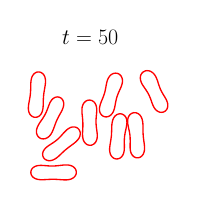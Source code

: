 \begin{tikzpicture}[scale=0.32]

\begin{axis}[
  xmin = 0,
  xmax = 3.14,
  ymin = 0,
  ymax = 3.14,
  axis equal = true,
  hide axis,
  title = {\Huge$t=50$}
  ]

\addplot [mark=none,red,line width=1.5] table{
3.005e+00 2.628e+00
2.997e+00 2.643e+00
2.987e+00 2.659e+00
2.975e+00 2.675e+00
2.959e+00 2.694e+00
2.94e+00 2.712e+00
2.916e+00 2.73e+00
2.887e+00 2.746e+00
2.852e+00 2.757e+00
2.812e+00 2.76e+00
2.771e+00 2.753e+00
2.731e+00 2.732e+00
2.697e+00 2.7e+00
2.675e+00 2.657e+00
2.666e+00 2.608e+00
2.671e+00 2.557e+00
2.686e+00 2.508e+00
2.708e+00 2.462e+00
2.735e+00 2.419e+00
2.763e+00 2.378e+00
2.791e+00 2.338e+00
2.816e+00 2.299e+00
2.839e+00 2.26e+00
2.858e+00 2.222e+00
2.874e+00 2.186e+00
2.888e+00 2.152e+00
2.9e+00 2.12e+00
2.91e+00 2.092e+00
2.918e+00 2.067e+00
2.926e+00 2.045e+00
2.934e+00 2.025e+00
2.941e+00 2.008e+00
2.948e+00 1.992e+00
2.955e+00 1.977e+00
2.964e+00 1.96e+00
2.975e+00 1.942e+00
2.989e+00 1.923e+00
3.006e+00 1.903e+00
3.029e+00 1.883e+00
3.057e+00 1.865e+00
3.091e+00 1.851e+00
3.13e+00 1.847e+00
3.172e+00 1.853e+00
3.212e+00 1.874e+00
3.244e+00 1.908e+00
3.263e+00 1.952e+00
3.269e+00 2.002e+00
3.263e+00 2.052e+00
3.246e+00 2.1e+00
3.224e+00 2.146e+00
3.198e+00 2.19e+00
3.172e+00 2.233e+00
3.147e+00 2.275e+00
3.125e+00 2.316e+00
3.106e+00 2.357e+00
3.09e+00 2.396e+00
3.077e+00 2.433e+00
3.065e+00 2.468e+00
3.055e+00 2.5e+00
3.046e+00 2.529e+00
3.037e+00 2.554e+00
3.029e+00 2.576e+00
3.021e+00 2.595e+00
3.013e+00 2.612e+00
3.005e+00 2.628e+00
};

\addplot [mark=none,red,line width=1.5] table{
2.005e+00 9.564e-01
2.009e+00 9.4e-01
2.016e+00 9.227e-01
2.026e+00 9.041e-01
2.039e+00 8.844e-01
2.057e+00 8.647e-01
2.081e+00 8.466e-01
2.111e+00 8.327e-01
2.147e+00 8.264e-01
2.187e+00 8.308e-01
2.225e+00 8.475e-01
2.26e+00 8.762e-01
2.286e+00 9.148e-01
2.304e+00 9.599e-01
2.314e+00 1.009e+00
2.317e+00 1.059e+00
2.318e+00 1.111e+00
2.317e+00 1.162e+00
2.316e+00 1.213e+00
2.318e+00 1.262e+00
2.321e+00 1.311e+00
2.328e+00 1.357e+00
2.335e+00 1.402e+00
2.344e+00 1.443e+00
2.352e+00 1.482e+00
2.36e+00 1.518e+00
2.366e+00 1.551e+00
2.371e+00 1.581e+00
2.373e+00 1.607e+00
2.374e+00 1.631e+00
2.373e+00 1.652e+00
2.371e+00 1.671e+00
2.368e+00 1.687e+00
2.364e+00 1.704e+00
2.358e+00 1.721e+00
2.349e+00 1.74e+00
2.336e+00 1.76e+00
2.317e+00 1.78e+00
2.293e+00 1.797e+00
2.262e+00 1.811e+00
2.226e+00 1.816e+00
2.187e+00 1.811e+00
2.148e+00 1.794e+00
2.113e+00 1.766e+00
2.085e+00 1.728e+00
2.065e+00 1.684e+00
2.053e+00 1.636e+00
2.045e+00 1.586e+00
2.042e+00 1.535e+00
2.041e+00 1.484e+00
2.039e+00 1.433e+00
2.037e+00 1.383e+00
2.034e+00 1.334e+00
2.028e+00 1.288e+00
2.022e+00 1.243e+00
2.015e+00 1.202e+00
2.009e+00 1.162e+00
2.003e+00 1.126e+00
1.999e+00 1.093e+00
1.996e+00 1.063e+00
1.995e+00 1.036e+00
1.996e+00 1.012e+00
1.998e+00 9.915e-01
2.001e+00 9.732e-01
2.005e+00 9.564e-01
};

\addplot [mark=none,red,line width=1.5] table{
2.406e+00 1.525e+00
2.409e+00 1.508e+00
2.413e+00 1.49e+00
2.418e+00 1.47e+00
2.423e+00 1.447e+00
2.428e+00 1.42e+00
2.433e+00 1.391e+00
2.438e+00 1.358e+00
2.442e+00 1.321e+00
2.444e+00 1.282e+00
2.445e+00 1.239e+00
2.445e+00 1.194e+00
2.444e+00 1.147e+00
2.443e+00 1.099e+00
2.445e+00 1.049e+00
2.452e+00 9.986e-01
2.467e+00 9.498e-01
2.494e+00 9.06e-01
2.531e+00 8.72e-01
2.577e+00 8.532e-01
2.625e+00 8.521e-01
2.669e+00 8.677e-01
2.704e+00 8.952e-01
2.729e+00 9.293e-01
2.745e+00 9.656e-01
2.754e+00 1.001e+00
2.759e+00 1.034e+00
2.76e+00 1.065e+00
2.759e+00 1.091e+00
2.757e+00 1.115e+00
2.755e+00 1.136e+00
2.753e+00 1.154e+00
2.751e+00 1.171e+00
2.749e+00 1.188e+00
2.746e+00 1.207e+00
2.743e+00 1.227e+00
2.74e+00 1.251e+00
2.737e+00 1.277e+00
2.733e+00 1.307e+00
2.73e+00 1.341e+00
2.728e+00 1.377e+00
2.726e+00 1.417e+00
2.725e+00 1.459e+00
2.725e+00 1.504e+00
2.725e+00 1.551e+00
2.723e+00 1.6e+00
2.717e+00 1.649e+00
2.706e+00 1.699e+00
2.687e+00 1.746e+00
2.658e+00 1.788e+00
2.619e+00 1.82e+00
2.572e+00 1.838e+00
2.524e+00 1.84e+00
2.48e+00 1.826e+00
2.443e+00 1.8e+00
2.417e+00 1.766e+00
2.401e+00 1.73e+00
2.392e+00 1.694e+00
2.389e+00 1.661e+00
2.39e+00 1.631e+00
2.392e+00 1.604e+00
2.395e+00 1.581e+00
2.399e+00 1.56e+00
2.402e+00 1.542e+00
2.406e+00 1.525e+00
};

\addplot [mark=none,red,line width=1.5] table{
2.242e+00 2.647e+00
2.231e+00 2.66e+00
2.217e+00 2.672e+00
2.2e+00 2.685e+00
2.179e+00 2.695e+00
2.153e+00 2.703e+00
2.123e+00 2.705e+00
2.09e+00 2.701e+00
2.055e+00 2.688e+00
2.022e+00 2.667e+00
1.993e+00 2.636e+00
1.968e+00 2.599e+00
1.949e+00 2.556e+00
1.935e+00 2.51e+00
1.924e+00 2.461e+00
1.915e+00 2.411e+00
1.906e+00 2.361e+00
1.895e+00 2.311e+00
1.882e+00 2.262e+00
1.866e+00 2.214e+00
1.849e+00 2.169e+00
1.831e+00 2.125e+00
1.814e+00 2.084e+00
1.799e+00 2.044e+00
1.787e+00 2.006e+00
1.778e+00 1.971e+00
1.773e+00 1.938e+00
1.773e+00 1.907e+00
1.775e+00 1.881e+00
1.78e+00 1.858e+00
1.787e+00 1.838e+00
1.796e+00 1.821e+00
1.805e+00 1.807e+00
1.816e+00 1.794e+00
1.829e+00 1.781e+00
1.846e+00 1.768e+00
1.867e+00 1.758e+00
1.892e+00 1.75e+00
1.922e+00 1.747e+00
1.955e+00 1.752e+00
1.99e+00 1.766e+00
2.022e+00 1.788e+00
2.05e+00 1.82e+00
2.074e+00 1.858e+00
2.091e+00 1.901e+00
2.104e+00 1.948e+00
2.114e+00 1.997e+00
2.123e+00 2.047e+00
2.133e+00 2.097e+00
2.144e+00 2.147e+00
2.159e+00 2.196e+00
2.176e+00 2.243e+00
2.194e+00 2.288e+00
2.214e+00 2.331e+00
2.232e+00 2.371e+00
2.249e+00 2.41e+00
2.262e+00 2.448e+00
2.271e+00 2.484e+00
2.276e+00 2.517e+00
2.276e+00 2.547e+00
2.273e+00 2.574e+00
2.267e+00 2.596e+00
2.26e+00 2.616e+00
2.251e+00 2.632e+00
2.242e+00 2.647e+00
};

\addplot [mark=none,red,line width=1.5] table{
1.407e+00 1.484e+00
1.406e+00 1.467e+00
1.405e+00 1.448e+00
1.404e+00 1.427e+00
1.403e+00 1.404e+00
1.403e+00 1.377e+00
1.403e+00 1.347e+00
1.405e+00 1.313e+00
1.411e+00 1.277e+00
1.421e+00 1.239e+00
1.44e+00 1.201e+00
1.468e+00 1.166e+00
1.506e+00 1.139e+00
1.552e+00 1.126e+00
1.602e+00 1.129e+00
1.647e+00 1.151e+00
1.684e+00 1.187e+00
1.708e+00 1.232e+00
1.721e+00 1.281e+00
1.725e+00 1.331e+00
1.723e+00 1.379e+00
1.718e+00 1.426e+00
1.712e+00 1.47e+00
1.706e+00 1.512e+00
1.702e+00 1.552e+00
1.699e+00 1.588e+00
1.698e+00 1.622e+00
1.697e+00 1.652e+00
1.698e+00 1.679e+00
1.699e+00 1.702e+00
1.7e+00 1.723e+00
1.702e+00 1.742e+00
1.703e+00 1.759e+00
1.705e+00 1.776e+00
1.707e+00 1.794e+00
1.709e+00 1.815e+00
1.711e+00 1.839e+00
1.712e+00 1.865e+00
1.713e+00 1.895e+00
1.712e+00 1.929e+00
1.707e+00 1.965e+00
1.697e+00 2.003e+00
1.679e+00 2.042e+00
1.651e+00 2.077e+00
1.612e+00 2.103e+00
1.566e+00 2.116e+00
1.516e+00 2.112e+00
1.471e+00 2.091e+00
1.434e+00 2.055e+00
1.409e+00 2.011e+00
1.394e+00 1.962e+00
1.389e+00 1.913e+00
1.389e+00 1.864e+00
1.392e+00 1.817e+00
1.397e+00 1.773e+00
1.401e+00 1.731e+00
1.405e+00 1.691e+00
1.408e+00 1.655e+00
1.409e+00 1.621e+00
1.41e+00 1.591e+00
1.41e+00 1.564e+00
1.41e+00 1.54e+00
1.409e+00 1.52e+00
1.408e+00 1.501e+00
1.407e+00 1.484e+00
};

\addplot [mark=none,red,line width=1.5] table{
1.162e+00 1.522e+00
1.145e+00 1.517e+00
1.128e+00 1.51e+00
1.109e+00 1.5e+00
1.089e+00 1.488e+00
1.068e+00 1.472e+00
1.045e+00 1.453e+00
1.021e+00 1.429e+00
9.955e-01 1.403e+00
9.69e-01 1.373e+00
9.408e-01 1.341e+00
9.103e-01 1.308e+00
8.77e-01 1.275e+00
8.407e-01 1.243e+00
8.014e-01 1.212e+00
7.598e-01 1.183e+00
7.169e-01 1.155e+00
6.738e-01 1.128e+00
6.323e-01 1.098e+00
5.944e-01 1.066e+00
5.627e-01 1.029e+00
5.401e-01 9.883e-01
5.29e-01 9.449e-01
5.305e-01 9.027e-01
5.433e-01 8.652e-01
5.644e-01 8.352e-01
5.899e-01 8.136e-01
6.167e-01 7.999e-01
6.423e-01 7.923e-01
6.658e-01 7.892e-01
6.867e-01 7.892e-01
7.052e-01 7.911e-01
7.221e-01 7.944e-01
7.386e-01 7.989e-01
7.561e-01 8.052e-01
7.752e-01 8.136e-01
7.96e-01 8.248e-01
8.187e-01 8.392e-01
8.43e-01 8.569e-01
8.689e-01 8.782e-01
8.962e-01 9.027e-01
9.251e-01 9.3e-01
9.557e-01 9.593e-01
9.883e-01 9.9e-01
1.023e+00 1.021e+00
1.061e+00 1.052e+00
1.1e+00 1.083e+00
1.141e+00 1.113e+00
1.182e+00 1.143e+00
1.223e+00 1.174e+00
1.262e+00 1.207e+00
1.296e+00 1.243e+00
1.325e+00 1.283e+00
1.344e+00 1.325e+00
1.353e+00 1.369e+00
1.351e+00 1.411e+00
1.338e+00 1.449e+00
1.318e+00 1.479e+00
1.293e+00 1.502e+00
1.267e+00 1.516e+00
1.241e+00 1.524e+00
1.218e+00 1.528e+00
1.197e+00 1.528e+00
1.179e+00 1.525e+00
1.162e+00 1.522e+00
};

\addplot [mark=none,red,line width=1.5] table{
3.191e-01 2.664e+00
3.099e-01 2.65e+00
3.012e-01 2.634e+00
2.931e-01 2.615e+00
2.857e-01 2.592e+00
2.794e-01 2.566e+00
2.745e-01 2.536e+00
2.712e-01 2.503e+00
2.692e-01 2.466e+00
2.683e-01 2.427e+00
2.677e-01 2.384e+00
2.666e-01 2.34e+00
2.642e-01 2.293e+00
2.6e-01 2.244e+00
2.537e-01 2.195e+00
2.455e-01 2.145e+00
2.361e-01 2.094e+00
2.269e-01 2.044e+00
2.195e-01 1.994e+00
2.16e-01 1.944e+00
2.186e-01 1.895e+00
2.289e-01 1.85e+00
2.479e-01 1.809e+00
2.747e-01 1.777e+00
3.07e-01 1.754e+00
3.414e-01 1.741e+00
3.747e-01 1.738e+00
4.045e-01 1.743e+00
4.295e-01 1.752e+00
4.5e-01 1.764e+00
4.662e-01 1.777e+00
4.792e-01 1.791e+00
4.899e-01 1.804e+00
4.994e-01 1.818e+00
5.082e-01 1.835e+00
5.165e-01 1.854e+00
5.241e-01 1.876e+00
5.305e-01 1.902e+00
5.356e-01 1.932e+00
5.391e-01 1.965e+00
5.412e-01 2.002e+00
5.423e-01 2.042e+00
5.431e-01 2.084e+00
5.444e-01 2.129e+00
5.468e-01 2.176e+00
5.511e-01 2.224e+00
5.572e-01 2.274e+00
5.651e-01 2.324e+00
5.74e-01 2.374e+00
5.825e-01 2.425e+00
5.892e-01 2.475e+00
5.921e-01 2.525e+00
5.891e-01 2.573e+00
5.787e-01 2.619e+00
5.599e-01 2.659e+00
5.334e-01 2.692e+00
5.013e-01 2.716e+00
4.668e-01 2.728e+00
4.335e-01 2.731e+00
4.038e-01 2.727e+00
3.789e-01 2.717e+00
3.586e-01 2.705e+00
3.425e-01 2.692e+00
3.297e-01 2.678e+00
3.191e-01 2.664e+00
};

\addplot [mark=none,red,line width=1.5] table{
4.292e-01 1.556e+00
4.217e-01 1.541e+00
4.143e-01 1.524e+00
4.07e-01 1.505e+00
4.003e-01 1.482e+00
3.952e-01 1.456e+00
3.932e-01 1.425e+00
3.961e-01 1.392e+00
4.064e-01 1.357e+00
4.26e-01 1.323e+00
4.561e-01 1.293e+00
4.958e-01 1.272e+00
5.419e-01 1.265e+00
5.899e-01 1.272e+00
6.351e-01 1.293e+00
6.746e-01 1.324e+00
7.072e-01 1.364e+00
7.335e-01 1.408e+00
7.548e-01 1.454e+00
7.729e-01 1.5e+00
7.894e-01 1.546e+00
8.054e-01 1.59e+00
8.216e-01 1.632e+00
8.382e-01 1.671e+00
8.549e-01 1.707e+00
8.715e-01 1.74e+00
8.872e-01 1.769e+00
9.018e-01 1.796e+00
9.148e-01 1.819e+00
9.263e-01 1.84e+00
9.362e-01 1.858e+00
9.447e-01 1.875e+00
9.523e-01 1.89e+00
9.595e-01 1.906e+00
9.668e-01 1.923e+00
9.741e-01 1.942e+00
9.811e-01 1.965e+00
9.87e-01 1.991e+00
9.904e-01 2.021e+00
9.893e-01 2.054e+00
9.812e-01 2.09e+00
9.637e-01 2.126e+00
9.351e-01 2.157e+00
8.959e-01 2.178e+00
8.497e-01 2.185e+00
8.024e-01 2.175e+00
7.594e-01 2.15e+00
7.239e-01 2.114e+00
6.962e-01 2.071e+00
6.745e-01 2.025e+00
6.564e-01 1.977e+00
6.394e-01 1.93e+00
6.221e-01 1.885e+00
6.034e-01 1.842e+00
5.835e-01 1.802e+00
5.627e-01 1.765e+00
5.417e-01 1.731e+00
5.214e-01 1.7e+00
5.025e-01 1.673e+00
4.855e-01 1.648e+00
4.705e-01 1.626e+00
4.576e-01 1.606e+00
4.466e-01 1.588e+00
4.373e-01 1.572e+00
4.292e-01 1.556e+00
};

\addplot [mark=none,red,line width=1.5] table{
2.783e-01 4.883e-01
2.85e-01 4.726e-01
2.944e-01 4.566e-01
3.073e-01 4.402e-01
3.245e-01 4.239e-01
3.464e-01 4.085e-01
3.733e-01 3.95e-01
4.05e-01 3.842e-01
4.41e-01 3.768e-01
4.805e-01 3.73e-01
5.229e-01 3.722e-01
5.677e-01 3.737e-01
6.146e-01 3.764e-01
6.63e-01 3.793e-01
7.13e-01 3.814e-01
7.637e-01 3.819e-01
8.149e-01 3.807e-01
8.66e-01 3.778e-01
9.167e-01 3.74e-01
9.664e-01 3.704e-01
1.015e+00 3.684e-01
1.062e+00 3.695e-01
1.106e+00 3.75e-01
1.147e+00 3.858e-01
1.183e+00 4.022e-01
1.213e+00 4.233e-01
1.236e+00 4.476e-01
1.252e+00 4.733e-01
1.262e+00 4.983e-01
1.266e+00 5.216e-01
1.266e+00 5.425e-01
1.264e+00 5.609e-01
1.259e+00 5.774e-01
1.253e+00 5.934e-01
1.244e+00 6.096e-01
1.232e+00 6.265e-01
1.215e+00 6.434e-01
1.194e+00 6.595e-01
1.167e+00 6.738e-01
1.136e+00 6.851e-01
1.1e+00 6.926e-01
1.06e+00 6.961e-01
1.018e+00 6.957e-01
9.731e-01 6.923e-01
9.265e-01 6.87e-01
8.783e-01 6.813e-01
8.286e-01 6.762e-01
7.779e-01 6.73e-01
7.268e-01 6.721e-01
6.755e-01 6.738e-01
6.249e-01 6.773e-01
5.752e-01 6.816e-01
5.267e-01 6.852e-01
4.798e-01 6.862e-01
4.351e-01 6.831e-01
3.936e-01 6.746e-01
3.566e-01 6.603e-01
3.256e-01 6.408e-01
3.017e-01 6.174e-01
2.852e-01 5.923e-01
2.754e-01 5.673e-01
2.711e-01 5.441e-01
2.709e-01 5.232e-01
2.735e-01 5.048e-01
2.783e-01 4.883e-01
};

\end{axis}

%\draw[gray,thin] (0,0) grid +(3,4);

\end{tikzpicture}

